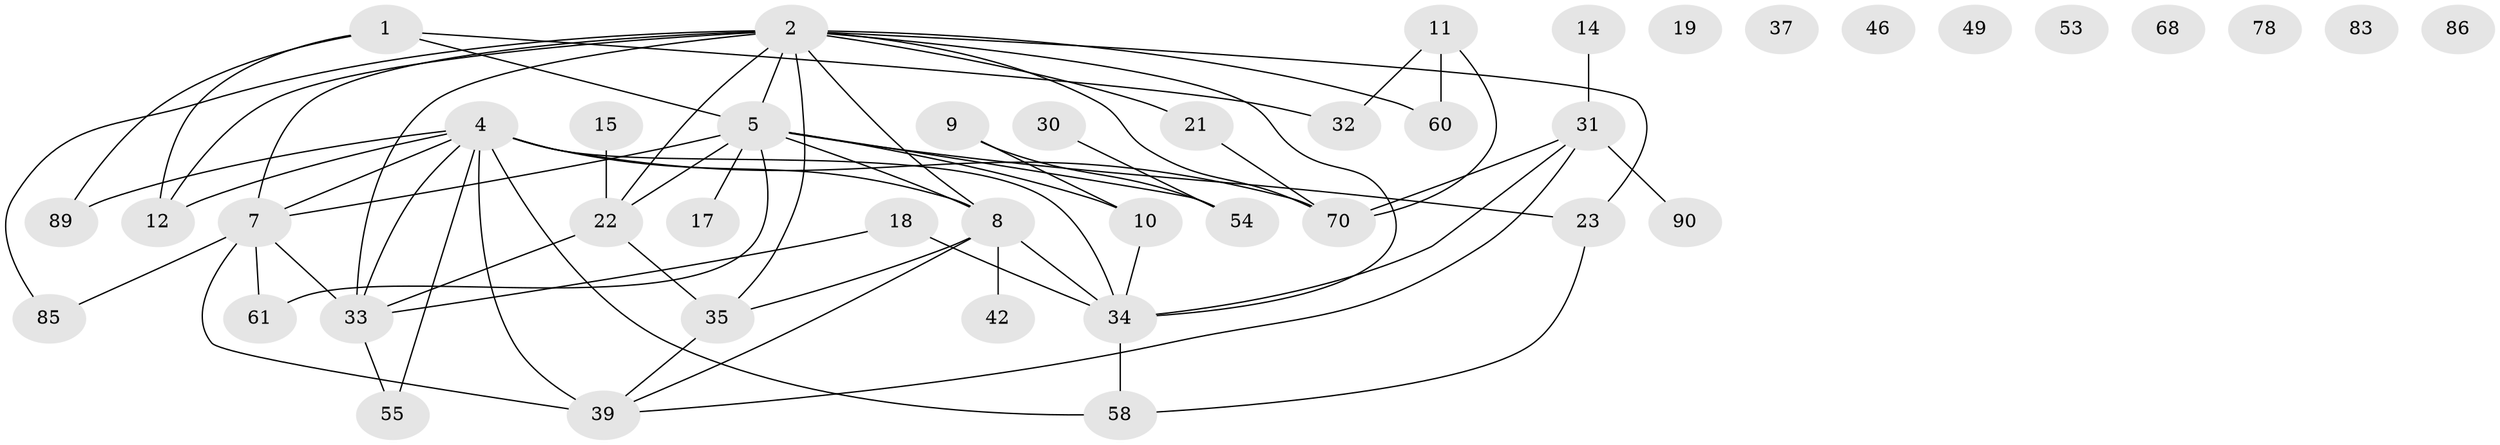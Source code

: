 // original degree distribution, {2: 0.2803738317757009, 4: 0.1588785046728972, 9: 0.009345794392523364, 6: 0.028037383177570093, 5: 0.056074766355140186, 1: 0.14018691588785046, 3: 0.2336448598130841, 0: 0.08411214953271028, 7: 0.009345794392523364}
// Generated by graph-tools (version 1.1) at 2025/16/03/04/25 18:16:43]
// undirected, 43 vertices, 65 edges
graph export_dot {
graph [start="1"]
  node [color=gray90,style=filled];
  1 [super="+103+13"];
  2 [super="+100+3"];
  4 [super="+64+25+76"];
  5 [super="+6+50"];
  7 [super="+40+28+41"];
  8 [super="+84+106+16"];
  9;
  10 [super="+29"];
  11 [super="+38+56+27"];
  12 [super="+69+20"];
  14;
  15 [super="+52"];
  17;
  18 [super="+104+48"];
  19;
  21 [super="+26"];
  22 [super="+47+51+67"];
  23 [super="+36"];
  30;
  31 [super="+62"];
  32 [super="+77"];
  33 [super="+45"];
  34 [super="+91+66"];
  35 [super="+87+98"];
  37;
  39 [super="+75"];
  42;
  46;
  49;
  53;
  54 [super="+63"];
  55 [super="+72"];
  58 [super="+65+81"];
  60;
  61;
  68;
  70 [super="+73"];
  78;
  83;
  85;
  86;
  89;
  90;
  1 -- 32;
  1 -- 89;
  1 -- 5;
  1 -- 12;
  2 -- 8;
  2 -- 35;
  2 -- 5;
  2 -- 85;
  2 -- 23;
  2 -- 60;
  2 -- 70;
  2 -- 22 [weight=2];
  2 -- 34;
  2 -- 12 [weight=2];
  2 -- 21 [weight=2];
  2 -- 7;
  2 -- 33;
  4 -- 7 [weight=2];
  4 -- 8 [weight=3];
  4 -- 89;
  4 -- 55;
  4 -- 12;
  4 -- 58;
  4 -- 39;
  4 -- 33;
  4 -- 34;
  4 -- 70;
  5 -- 8;
  5 -- 54 [weight=2];
  5 -- 17;
  5 -- 7;
  5 -- 23;
  5 -- 61;
  5 -- 10;
  5 -- 22;
  7 -- 39 [weight=2];
  7 -- 85;
  7 -- 61;
  7 -- 33;
  8 -- 42;
  8 -- 35 [weight=2];
  8 -- 34;
  8 -- 39;
  9 -- 54;
  9 -- 10;
  10 -- 34;
  11 -- 60;
  11 -- 70;
  11 -- 32;
  14 -- 31;
  15 -- 22;
  18 -- 34;
  18 -- 33;
  21 -- 70;
  22 -- 35 [weight=2];
  22 -- 33;
  23 -- 58;
  30 -- 54;
  31 -- 34;
  31 -- 70;
  31 -- 90;
  31 -- 39;
  33 -- 55;
  34 -- 58;
  35 -- 39;
}
